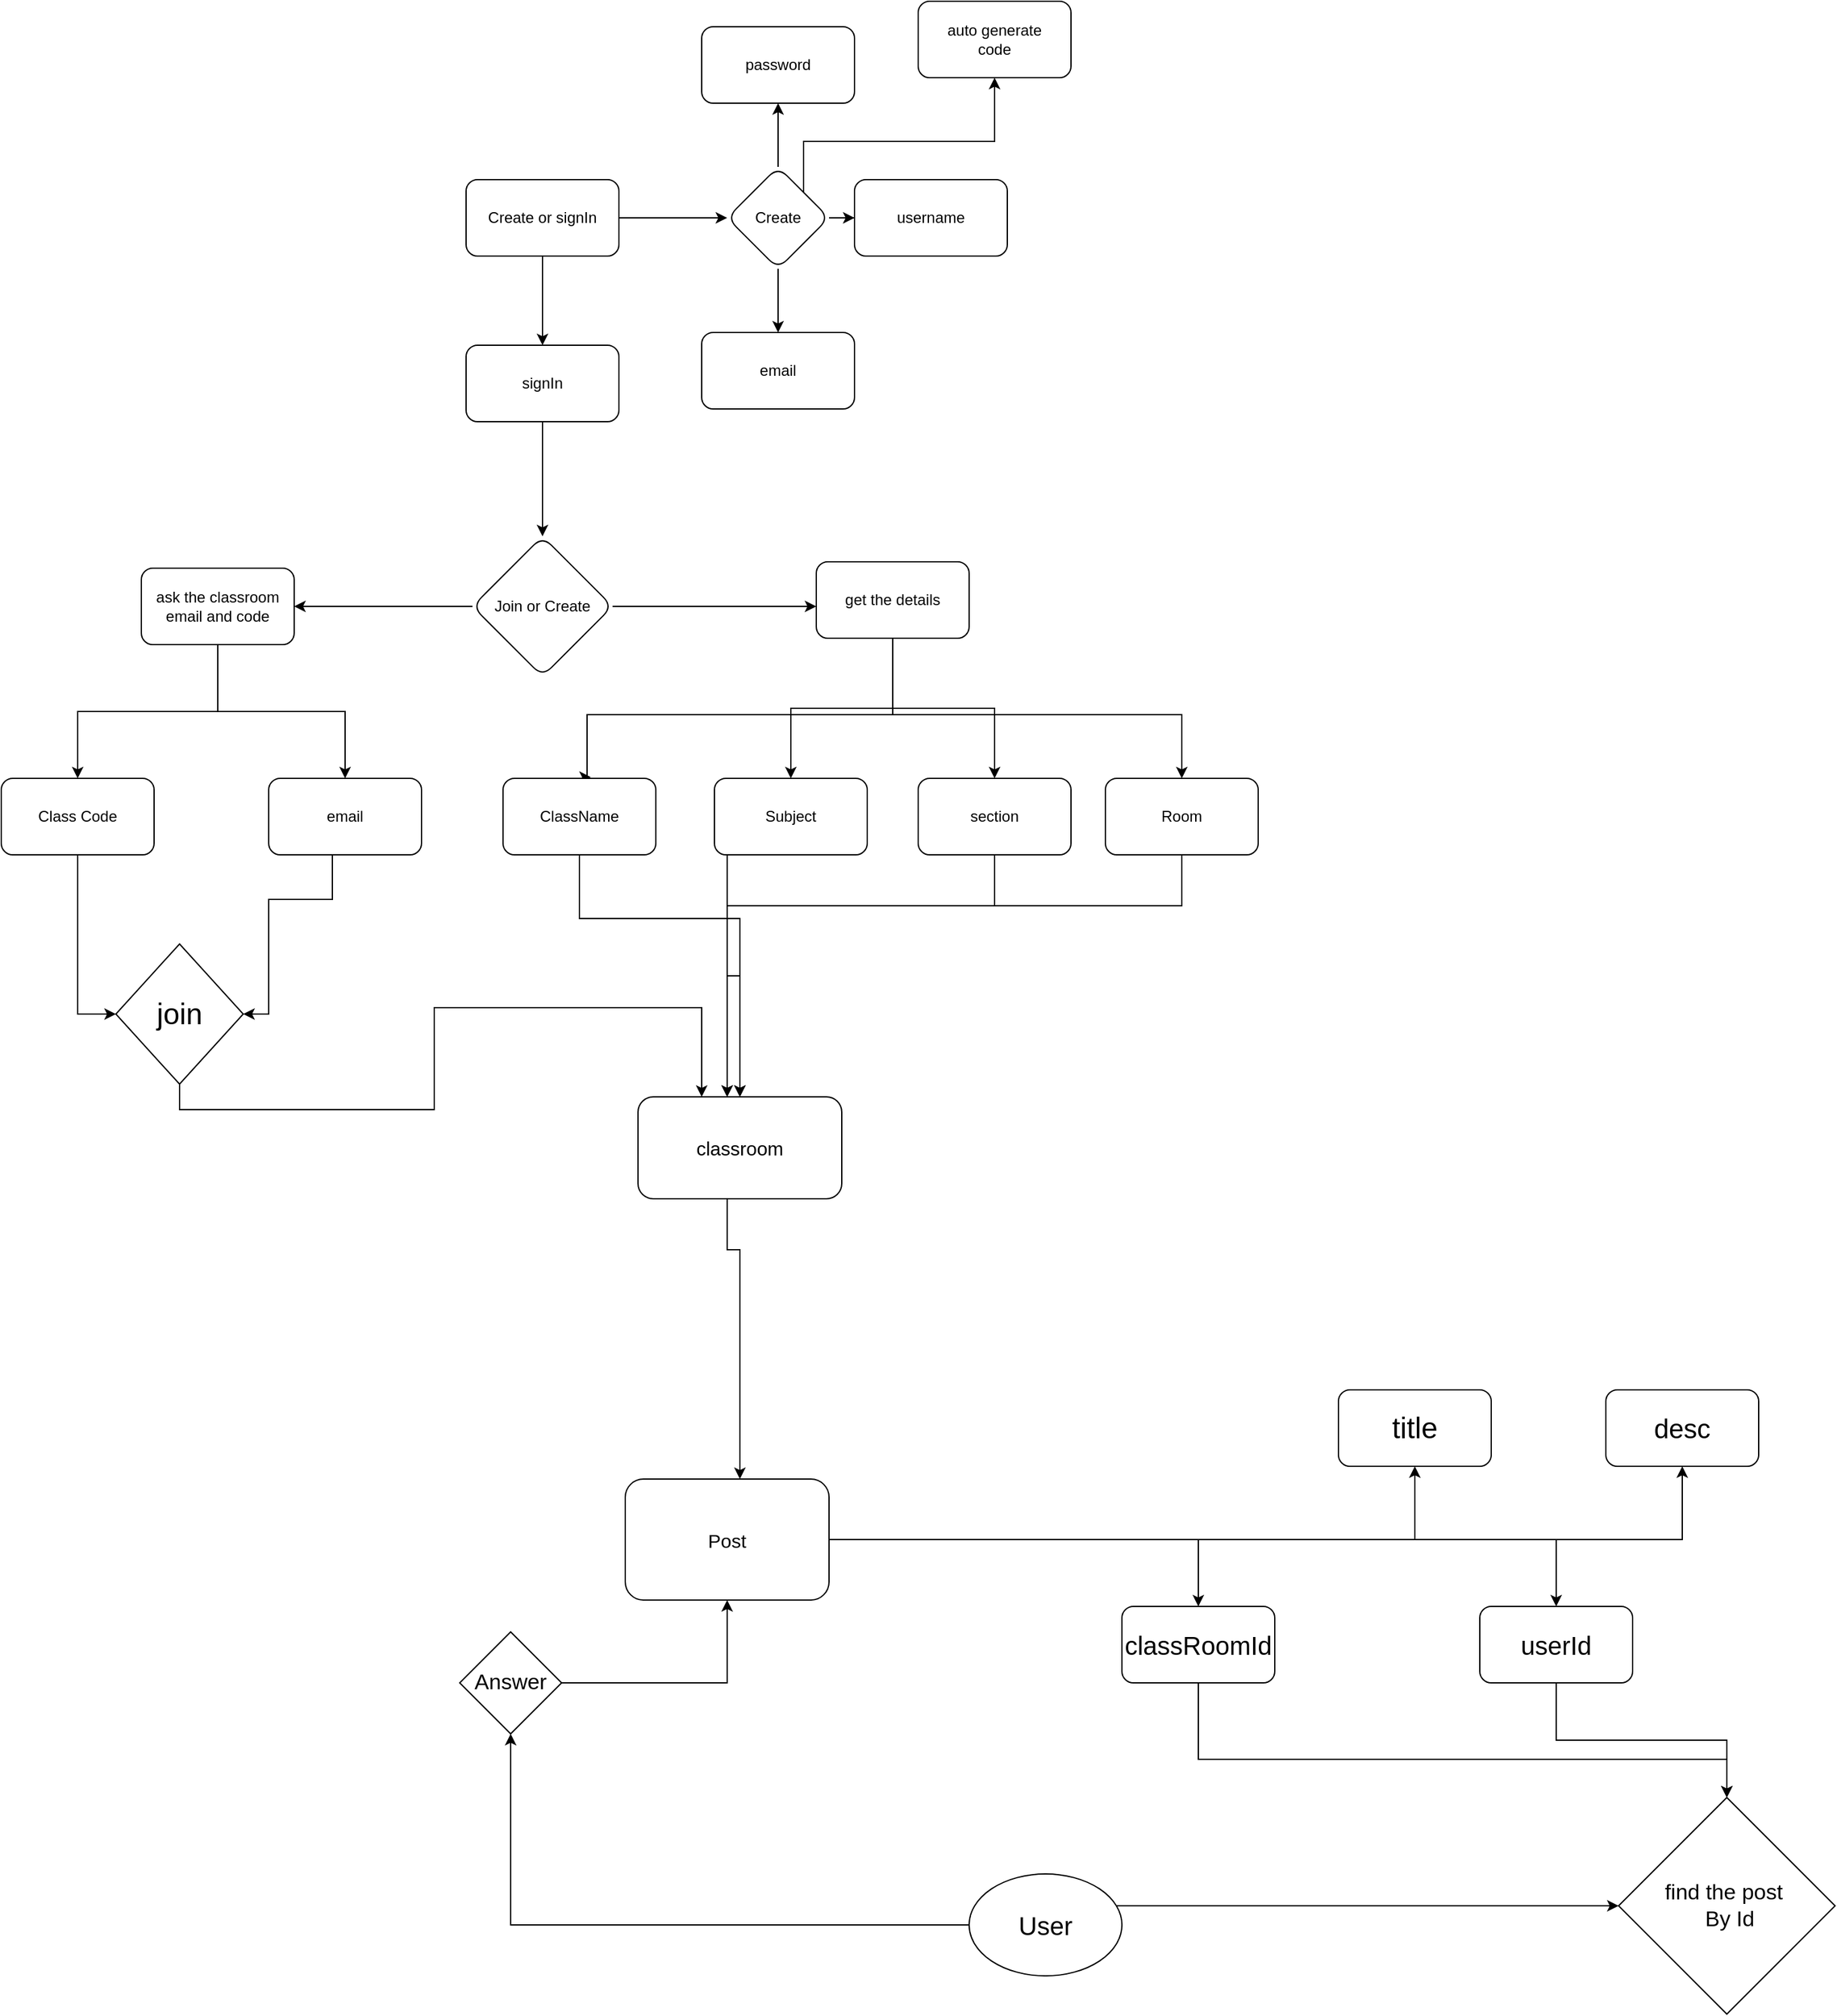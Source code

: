 <mxfile version="15.3.7" type="github">
  <diagram id="9UXiFgFK8uHCKoMILkwZ" name="Page-1">
    <mxGraphModel dx="2067" dy="1858" grid="1" gridSize="10" guides="1" tooltips="1" connect="1" arrows="1" fold="1" page="1" pageScale="1" pageWidth="827" pageHeight="1169" math="0" shadow="0">
      <root>
        <mxCell id="0" />
        <mxCell id="1" parent="0" />
        <mxCell id="Wrb9--33hP8pwqUoPA6g-3" value="" style="edgeStyle=orthogonalEdgeStyle;rounded=0;orthogonalLoop=1;jettySize=auto;html=1;" parent="1" source="Wrb9--33hP8pwqUoPA6g-1" target="Wrb9--33hP8pwqUoPA6g-2" edge="1">
          <mxGeometry relative="1" as="geometry" />
        </mxCell>
        <mxCell id="Wrb9--33hP8pwqUoPA6g-32" value="" style="edgeStyle=orthogonalEdgeStyle;rounded=0;orthogonalLoop=1;jettySize=auto;html=1;" parent="1" source="Wrb9--33hP8pwqUoPA6g-1" target="Wrb9--33hP8pwqUoPA6g-31" edge="1">
          <mxGeometry relative="1" as="geometry" />
        </mxCell>
        <mxCell id="Wrb9--33hP8pwqUoPA6g-1" value="Create or signIn" style="rounded=1;whiteSpace=wrap;html=1;" parent="1" vertex="1">
          <mxGeometry x="325" y="-330" width="120" height="60" as="geometry" />
        </mxCell>
        <mxCell id="Wrb9--33hP8pwqUoPA6g-7" value="" style="edgeStyle=orthogonalEdgeStyle;rounded=0;orthogonalLoop=1;jettySize=auto;html=1;" parent="1" source="Wrb9--33hP8pwqUoPA6g-2" target="Wrb9--33hP8pwqUoPA6g-6" edge="1">
          <mxGeometry relative="1" as="geometry" />
        </mxCell>
        <mxCell id="Wrb9--33hP8pwqUoPA6g-2" value="signIn" style="whiteSpace=wrap;html=1;rounded=1;" parent="1" vertex="1">
          <mxGeometry x="325" y="-200" width="120" height="60" as="geometry" />
        </mxCell>
        <mxCell id="Wrb9--33hP8pwqUoPA6g-9" value="" style="edgeStyle=orthogonalEdgeStyle;rounded=0;orthogonalLoop=1;jettySize=auto;html=1;" parent="1" source="Wrb9--33hP8pwqUoPA6g-6" target="Wrb9--33hP8pwqUoPA6g-8" edge="1">
          <mxGeometry relative="1" as="geometry" />
        </mxCell>
        <mxCell id="Wrb9--33hP8pwqUoPA6g-11" value="" style="edgeStyle=orthogonalEdgeStyle;rounded=0;orthogonalLoop=1;jettySize=auto;html=1;" parent="1" source="Wrb9--33hP8pwqUoPA6g-6" target="Wrb9--33hP8pwqUoPA6g-10" edge="1">
          <mxGeometry relative="1" as="geometry">
            <Array as="points">
              <mxPoint x="550" y="5" />
              <mxPoint x="550" y="5" />
            </Array>
          </mxGeometry>
        </mxCell>
        <mxCell id="Wrb9--33hP8pwqUoPA6g-6" value="Join or Create" style="rhombus;whiteSpace=wrap;html=1;rounded=1;" parent="1" vertex="1">
          <mxGeometry x="330" y="-50" width="110" height="110" as="geometry" />
        </mxCell>
        <mxCell id="Wrb9--33hP8pwqUoPA6g-26" value="" style="edgeStyle=orthogonalEdgeStyle;rounded=0;orthogonalLoop=1;jettySize=auto;html=1;" parent="1" source="Wrb9--33hP8pwqUoPA6g-8" target="Wrb9--33hP8pwqUoPA6g-25" edge="1">
          <mxGeometry relative="1" as="geometry" />
        </mxCell>
        <mxCell id="Wrb9--33hP8pwqUoPA6g-28" value="" style="edgeStyle=orthogonalEdgeStyle;rounded=0;orthogonalLoop=1;jettySize=auto;html=1;" parent="1" source="Wrb9--33hP8pwqUoPA6g-8" target="Wrb9--33hP8pwqUoPA6g-27" edge="1">
          <mxGeometry relative="1" as="geometry" />
        </mxCell>
        <mxCell id="Wrb9--33hP8pwqUoPA6g-8" value="ask the classroom email and code" style="whiteSpace=wrap;html=1;rounded=1;" parent="1" vertex="1">
          <mxGeometry x="70" y="-25" width="120" height="60" as="geometry" />
        </mxCell>
        <mxCell id="Wrb9--33hP8pwqUoPA6g-19" style="edgeStyle=orthogonalEdgeStyle;rounded=0;orthogonalLoop=1;jettySize=auto;html=1;" parent="1" source="Wrb9--33hP8pwqUoPA6g-10" target="Wrb9--33hP8pwqUoPA6g-16" edge="1">
          <mxGeometry relative="1" as="geometry" />
        </mxCell>
        <mxCell id="Wrb9--33hP8pwqUoPA6g-22" style="edgeStyle=orthogonalEdgeStyle;rounded=0;orthogonalLoop=1;jettySize=auto;html=1;entryX=0.5;entryY=0;entryDx=0;entryDy=0;" parent="1" source="Wrb9--33hP8pwqUoPA6g-10" target="Wrb9--33hP8pwqUoPA6g-14" edge="1">
          <mxGeometry relative="1" as="geometry" />
        </mxCell>
        <mxCell id="Wrb9--33hP8pwqUoPA6g-23" style="edgeStyle=orthogonalEdgeStyle;rounded=0;orthogonalLoop=1;jettySize=auto;html=1;entryX=0.575;entryY=-0.017;entryDx=0;entryDy=0;entryPerimeter=0;" parent="1" source="Wrb9--33hP8pwqUoPA6g-10" target="Wrb9--33hP8pwqUoPA6g-12" edge="1">
          <mxGeometry relative="1" as="geometry">
            <Array as="points">
              <mxPoint x="660" y="90" />
              <mxPoint x="420" y="90" />
              <mxPoint x="420" y="139" />
            </Array>
          </mxGeometry>
        </mxCell>
        <mxCell id="Wrb9--33hP8pwqUoPA6g-24" style="edgeStyle=orthogonalEdgeStyle;rounded=0;orthogonalLoop=1;jettySize=auto;html=1;" parent="1" source="Wrb9--33hP8pwqUoPA6g-10" target="Wrb9--33hP8pwqUoPA6g-20" edge="1">
          <mxGeometry relative="1" as="geometry">
            <Array as="points">
              <mxPoint x="660" y="90" />
              <mxPoint x="887" y="90" />
            </Array>
          </mxGeometry>
        </mxCell>
        <mxCell id="Wrb9--33hP8pwqUoPA6g-10" value="get the details" style="whiteSpace=wrap;html=1;rounded=1;" parent="1" vertex="1">
          <mxGeometry x="600" y="-30" width="120" height="60" as="geometry" />
        </mxCell>
        <mxCell id="Wrb9--33hP8pwqUoPA6g-46" style="edgeStyle=orthogonalEdgeStyle;rounded=0;orthogonalLoop=1;jettySize=auto;html=1;" parent="1" source="Wrb9--33hP8pwqUoPA6g-12" target="Wrb9--33hP8pwqUoPA6g-45" edge="1">
          <mxGeometry relative="1" as="geometry">
            <Array as="points">
              <mxPoint x="414" y="250" />
              <mxPoint x="540" y="250" />
            </Array>
          </mxGeometry>
        </mxCell>
        <mxCell id="Wrb9--33hP8pwqUoPA6g-12" value="ClassName" style="whiteSpace=wrap;html=1;rounded=1;" parent="1" vertex="1">
          <mxGeometry x="354" y="140" width="120" height="60" as="geometry" />
        </mxCell>
        <mxCell id="Wrb9--33hP8pwqUoPA6g-48" style="edgeStyle=orthogonalEdgeStyle;rounded=0;orthogonalLoop=1;jettySize=auto;html=1;" parent="1" source="Wrb9--33hP8pwqUoPA6g-14" target="Wrb9--33hP8pwqUoPA6g-45" edge="1">
          <mxGeometry relative="1" as="geometry">
            <Array as="points">
              <mxPoint x="740" y="240" />
              <mxPoint x="530" y="240" />
            </Array>
          </mxGeometry>
        </mxCell>
        <mxCell id="Wrb9--33hP8pwqUoPA6g-14" value="section" style="whiteSpace=wrap;html=1;rounded=1;" parent="1" vertex="1">
          <mxGeometry x="680" y="140" width="120" height="60" as="geometry" />
        </mxCell>
        <mxCell id="Wrb9--33hP8pwqUoPA6g-47" style="edgeStyle=orthogonalEdgeStyle;rounded=0;orthogonalLoop=1;jettySize=auto;html=1;" parent="1" source="Wrb9--33hP8pwqUoPA6g-16" target="Wrb9--33hP8pwqUoPA6g-45" edge="1">
          <mxGeometry relative="1" as="geometry">
            <mxPoint x="540" y="210" as="sourcePoint" />
            <Array as="points">
              <mxPoint x="530" y="295" />
              <mxPoint x="540" y="295" />
            </Array>
          </mxGeometry>
        </mxCell>
        <mxCell id="Wrb9--33hP8pwqUoPA6g-16" value="Subject" style="whiteSpace=wrap;html=1;rounded=1;" parent="1" vertex="1">
          <mxGeometry x="520" y="140" width="120" height="60" as="geometry" />
        </mxCell>
        <mxCell id="Wrb9--33hP8pwqUoPA6g-49" style="edgeStyle=orthogonalEdgeStyle;rounded=0;orthogonalLoop=1;jettySize=auto;html=1;" parent="1" source="Wrb9--33hP8pwqUoPA6g-20" target="Wrb9--33hP8pwqUoPA6g-45" edge="1">
          <mxGeometry relative="1" as="geometry">
            <Array as="points">
              <mxPoint x="887" y="240" />
              <mxPoint x="530" y="240" />
            </Array>
          </mxGeometry>
        </mxCell>
        <mxCell id="Wrb9--33hP8pwqUoPA6g-20" value="Room" style="rounded=1;whiteSpace=wrap;html=1;" parent="1" vertex="1">
          <mxGeometry x="827" y="140" width="120" height="60" as="geometry" />
        </mxCell>
        <mxCell id="Wrb9--33hP8pwqUoPA6g-43" style="edgeStyle=orthogonalEdgeStyle;rounded=0;orthogonalLoop=1;jettySize=auto;html=1;" parent="1" source="Wrb9--33hP8pwqUoPA6g-25" target="Wrb9--33hP8pwqUoPA6g-41" edge="1">
          <mxGeometry relative="1" as="geometry">
            <mxPoint x="-10" y="300" as="targetPoint" />
            <Array as="points">
              <mxPoint x="20" y="325" />
            </Array>
          </mxGeometry>
        </mxCell>
        <mxCell id="Wrb9--33hP8pwqUoPA6g-25" value="Class Code" style="whiteSpace=wrap;html=1;rounded=1;" parent="1" vertex="1">
          <mxGeometry x="-40" y="140" width="120" height="60" as="geometry" />
        </mxCell>
        <mxCell id="Wrb9--33hP8pwqUoPA6g-42" style="edgeStyle=orthogonalEdgeStyle;rounded=0;orthogonalLoop=1;jettySize=auto;html=1;entryX=1;entryY=0.5;entryDx=0;entryDy=0;" parent="1" source="Wrb9--33hP8pwqUoPA6g-27" target="Wrb9--33hP8pwqUoPA6g-41" edge="1">
          <mxGeometry relative="1" as="geometry">
            <Array as="points">
              <mxPoint x="220" y="235" />
              <mxPoint x="170" y="235" />
              <mxPoint x="170" y="325" />
            </Array>
          </mxGeometry>
        </mxCell>
        <mxCell id="Wrb9--33hP8pwqUoPA6g-27" value="email" style="whiteSpace=wrap;html=1;rounded=1;" parent="1" vertex="1">
          <mxGeometry x="170" y="140" width="120" height="60" as="geometry" />
        </mxCell>
        <mxCell id="Wrb9--33hP8pwqUoPA6g-34" value="" style="edgeStyle=orthogonalEdgeStyle;rounded=0;orthogonalLoop=1;jettySize=auto;html=1;" parent="1" source="Wrb9--33hP8pwqUoPA6g-31" target="Wrb9--33hP8pwqUoPA6g-33" edge="1">
          <mxGeometry relative="1" as="geometry" />
        </mxCell>
        <mxCell id="Wrb9--33hP8pwqUoPA6g-36" value="" style="edgeStyle=orthogonalEdgeStyle;rounded=0;orthogonalLoop=1;jettySize=auto;html=1;" parent="1" source="Wrb9--33hP8pwqUoPA6g-31" target="Wrb9--33hP8pwqUoPA6g-35" edge="1">
          <mxGeometry relative="1" as="geometry" />
        </mxCell>
        <mxCell id="Wrb9--33hP8pwqUoPA6g-38" value="" style="edgeStyle=orthogonalEdgeStyle;rounded=0;orthogonalLoop=1;jettySize=auto;html=1;" parent="1" source="Wrb9--33hP8pwqUoPA6g-31" target="Wrb9--33hP8pwqUoPA6g-37" edge="1">
          <mxGeometry relative="1" as="geometry" />
        </mxCell>
        <mxCell id="Wrb9--33hP8pwqUoPA6g-39" style="edgeStyle=orthogonalEdgeStyle;rounded=0;orthogonalLoop=1;jettySize=auto;html=1;exitX=1;exitY=0;exitDx=0;exitDy=0;" parent="1" source="Wrb9--33hP8pwqUoPA6g-31" target="Wrb9--33hP8pwqUoPA6g-40" edge="1">
          <mxGeometry relative="1" as="geometry">
            <mxPoint x="640" y="-400" as="targetPoint" />
            <Array as="points">
              <mxPoint x="590" y="-360" />
              <mxPoint x="740" y="-360" />
            </Array>
          </mxGeometry>
        </mxCell>
        <mxCell id="Wrb9--33hP8pwqUoPA6g-31" value="Create" style="rhombus;whiteSpace=wrap;html=1;rounded=1;" parent="1" vertex="1">
          <mxGeometry x="530" y="-340" width="80" height="80" as="geometry" />
        </mxCell>
        <mxCell id="Wrb9--33hP8pwqUoPA6g-33" value="email" style="whiteSpace=wrap;html=1;rounded=1;" parent="1" vertex="1">
          <mxGeometry x="510" y="-210" width="120" height="60" as="geometry" />
        </mxCell>
        <mxCell id="Wrb9--33hP8pwqUoPA6g-35" value="username" style="whiteSpace=wrap;html=1;rounded=1;" parent="1" vertex="1">
          <mxGeometry x="630" y="-330" width="120" height="60" as="geometry" />
        </mxCell>
        <mxCell id="Wrb9--33hP8pwqUoPA6g-37" value="password" style="whiteSpace=wrap;html=1;rounded=1;" parent="1" vertex="1">
          <mxGeometry x="510" y="-450" width="120" height="60" as="geometry" />
        </mxCell>
        <mxCell id="Wrb9--33hP8pwqUoPA6g-40" value="auto generate&lt;br&gt;code" style="rounded=1;whiteSpace=wrap;html=1;" parent="1" vertex="1">
          <mxGeometry x="680" y="-470" width="120" height="60" as="geometry" />
        </mxCell>
        <mxCell id="Wrb9--33hP8pwqUoPA6g-50" style="edgeStyle=orthogonalEdgeStyle;rounded=0;orthogonalLoop=1;jettySize=auto;html=1;" parent="1" source="Wrb9--33hP8pwqUoPA6g-41" target="Wrb9--33hP8pwqUoPA6g-45" edge="1">
          <mxGeometry relative="1" as="geometry">
            <Array as="points">
              <mxPoint x="100" y="400" />
              <mxPoint x="300" y="400" />
              <mxPoint x="300" y="320" />
              <mxPoint x="510" y="320" />
            </Array>
          </mxGeometry>
        </mxCell>
        <mxCell id="Wrb9--33hP8pwqUoPA6g-41" value="&lt;font style=&quot;font-size: 23px&quot;&gt;join&lt;/font&gt;" style="rhombus;whiteSpace=wrap;html=1;" parent="1" vertex="1">
          <mxGeometry x="50" y="270" width="100" height="110" as="geometry" />
        </mxCell>
        <mxCell id="Wrb9--33hP8pwqUoPA6g-52" value="" style="edgeStyle=orthogonalEdgeStyle;rounded=0;orthogonalLoop=1;jettySize=auto;html=1;" parent="1" source="Wrb9--33hP8pwqUoPA6g-45" target="Wrb9--33hP8pwqUoPA6g-51" edge="1">
          <mxGeometry relative="1" as="geometry">
            <mxPoint x="540" y="590" as="targetPoint" />
            <Array as="points">
              <mxPoint x="530" y="510" />
              <mxPoint x="540" y="510" />
            </Array>
          </mxGeometry>
        </mxCell>
        <mxCell id="Wrb9--33hP8pwqUoPA6g-45" value="&lt;font style=&quot;font-size: 15px&quot;&gt;classroom&lt;/font&gt;" style="rounded=1;whiteSpace=wrap;html=1;" parent="1" vertex="1">
          <mxGeometry x="460" y="390" width="160" height="80" as="geometry" />
        </mxCell>
        <mxCell id="kXzjPGXaWL8axof2-hRG-1" style="edgeStyle=orthogonalEdgeStyle;rounded=0;orthogonalLoop=1;jettySize=auto;html=1;" edge="1" parent="1" source="Wrb9--33hP8pwqUoPA6g-51" target="kXzjPGXaWL8axof2-hRG-2">
          <mxGeometry relative="1" as="geometry">
            <mxPoint x="860" y="680" as="targetPoint" />
          </mxGeometry>
        </mxCell>
        <mxCell id="kXzjPGXaWL8axof2-hRG-4" value="" style="edgeStyle=orthogonalEdgeStyle;rounded=0;orthogonalLoop=1;jettySize=auto;html=1;" edge="1" parent="1" source="Wrb9--33hP8pwqUoPA6g-51" target="kXzjPGXaWL8axof2-hRG-3">
          <mxGeometry relative="1" as="geometry" />
        </mxCell>
        <mxCell id="kXzjPGXaWL8axof2-hRG-6" value="" style="edgeStyle=orthogonalEdgeStyle;rounded=0;orthogonalLoop=1;jettySize=auto;html=1;" edge="1" parent="1" source="Wrb9--33hP8pwqUoPA6g-51" target="kXzjPGXaWL8axof2-hRG-5">
          <mxGeometry relative="1" as="geometry" />
        </mxCell>
        <mxCell id="kXzjPGXaWL8axof2-hRG-7" style="edgeStyle=orthogonalEdgeStyle;rounded=0;orthogonalLoop=1;jettySize=auto;html=1;" edge="1" parent="1" source="Wrb9--33hP8pwqUoPA6g-51" target="kXzjPGXaWL8axof2-hRG-8">
          <mxGeometry relative="1" as="geometry">
            <mxPoint x="1170.0" y="840" as="targetPoint" />
          </mxGeometry>
        </mxCell>
        <mxCell id="Wrb9--33hP8pwqUoPA6g-51" value="&lt;font style=&quot;font-size: 15px&quot;&gt;Post&lt;/font&gt;" style="rounded=1;whiteSpace=wrap;html=1;" parent="1" vertex="1">
          <mxGeometry x="450" y="690" width="160" height="95" as="geometry" />
        </mxCell>
        <mxCell id="Wrb9--33hP8pwqUoPA6g-58" style="edgeStyle=orthogonalEdgeStyle;rounded=0;orthogonalLoop=1;jettySize=auto;html=1;" parent="1" source="Wrb9--33hP8pwqUoPA6g-56" target="Wrb9--33hP8pwqUoPA6g-59" edge="1">
          <mxGeometry relative="1" as="geometry">
            <mxPoint x="360" y="850" as="targetPoint" />
          </mxGeometry>
        </mxCell>
        <mxCell id="kXzjPGXaWL8axof2-hRG-14" style="edgeStyle=orthogonalEdgeStyle;rounded=0;orthogonalLoop=1;jettySize=auto;html=1;" edge="1" parent="1" source="Wrb9--33hP8pwqUoPA6g-56" target="kXzjPGXaWL8axof2-hRG-11">
          <mxGeometry relative="1" as="geometry">
            <Array as="points">
              <mxPoint x="1020" y="1025" />
              <mxPoint x="1020" y="1025" />
            </Array>
          </mxGeometry>
        </mxCell>
        <mxCell id="Wrb9--33hP8pwqUoPA6g-56" value="&lt;font style=&quot;font-size: 20px&quot;&gt;User&lt;/font&gt;" style="ellipse;whiteSpace=wrap;html=1;" parent="1" vertex="1">
          <mxGeometry x="720" y="1000" width="120" height="80" as="geometry" />
        </mxCell>
        <mxCell id="Wrb9--33hP8pwqUoPA6g-62" style="edgeStyle=orthogonalEdgeStyle;rounded=0;orthogonalLoop=1;jettySize=auto;html=1;" parent="1" source="Wrb9--33hP8pwqUoPA6g-59" target="Wrb9--33hP8pwqUoPA6g-51" edge="1">
          <mxGeometry relative="1" as="geometry" />
        </mxCell>
        <mxCell id="Wrb9--33hP8pwqUoPA6g-59" value="&lt;font style=&quot;font-size: 17px&quot;&gt;Answer&lt;/font&gt;" style="rhombus;whiteSpace=wrap;html=1;" parent="1" vertex="1">
          <mxGeometry x="320" y="810" width="80" height="80" as="geometry" />
        </mxCell>
        <mxCell id="kXzjPGXaWL8axof2-hRG-13" style="edgeStyle=orthogonalEdgeStyle;rounded=0;orthogonalLoop=1;jettySize=auto;html=1;" edge="1" parent="1" source="kXzjPGXaWL8axof2-hRG-2" target="kXzjPGXaWL8axof2-hRG-11">
          <mxGeometry relative="1" as="geometry">
            <Array as="points">
              <mxPoint x="900" y="910" />
              <mxPoint x="1315" y="910" />
            </Array>
          </mxGeometry>
        </mxCell>
        <mxCell id="kXzjPGXaWL8axof2-hRG-2" value="&lt;font style=&quot;font-size: 20px&quot;&gt;classRoomId&lt;/font&gt;" style="rounded=1;whiteSpace=wrap;html=1;" vertex="1" parent="1">
          <mxGeometry x="840" y="790" width="120" height="60" as="geometry" />
        </mxCell>
        <mxCell id="kXzjPGXaWL8axof2-hRG-3" value="&lt;font style=&quot;font-size: 23px&quot;&gt;title&lt;/font&gt;" style="whiteSpace=wrap;html=1;rounded=1;" vertex="1" parent="1">
          <mxGeometry x="1010" y="620" width="120" height="60" as="geometry" />
        </mxCell>
        <mxCell id="kXzjPGXaWL8axof2-hRG-5" value="&lt;font style=&quot;font-size: 21px&quot;&gt;desc&lt;/font&gt;" style="whiteSpace=wrap;html=1;rounded=1;" vertex="1" parent="1">
          <mxGeometry x="1220" y="620" width="120" height="60" as="geometry" />
        </mxCell>
        <mxCell id="kXzjPGXaWL8axof2-hRG-10" style="edgeStyle=orthogonalEdgeStyle;rounded=0;orthogonalLoop=1;jettySize=auto;html=1;" edge="1" parent="1" source="kXzjPGXaWL8axof2-hRG-8" target="kXzjPGXaWL8axof2-hRG-11">
          <mxGeometry relative="1" as="geometry">
            <mxPoint x="1270.0" y="980" as="targetPoint" />
          </mxGeometry>
        </mxCell>
        <mxCell id="kXzjPGXaWL8axof2-hRG-8" value="&lt;font style=&quot;font-size: 20px&quot;&gt;userId&lt;/font&gt;" style="rounded=1;whiteSpace=wrap;html=1;" vertex="1" parent="1">
          <mxGeometry x="1121" y="790" width="120" height="60" as="geometry" />
        </mxCell>
        <mxCell id="kXzjPGXaWL8axof2-hRG-11" value="&lt;font style=&quot;font-size: 17px&quot;&gt;find the post&amp;nbsp;&lt;br&gt;&amp;nbsp;By Id&lt;/font&gt;" style="rhombus;whiteSpace=wrap;html=1;" vertex="1" parent="1">
          <mxGeometry x="1230" y="940" width="170" height="170" as="geometry" />
        </mxCell>
      </root>
    </mxGraphModel>
  </diagram>
</mxfile>
